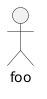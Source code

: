 {
  "sha1": "gla8c5cezlhq5qkbsaduu75vu9lyqj3",
  "insertion": {
    "when": "2024-06-01T09:03:07.966Z",
    "user": "plantuml@gmail.com"
  }
}
@startuml
hide footbox
:foo:
@enduml
